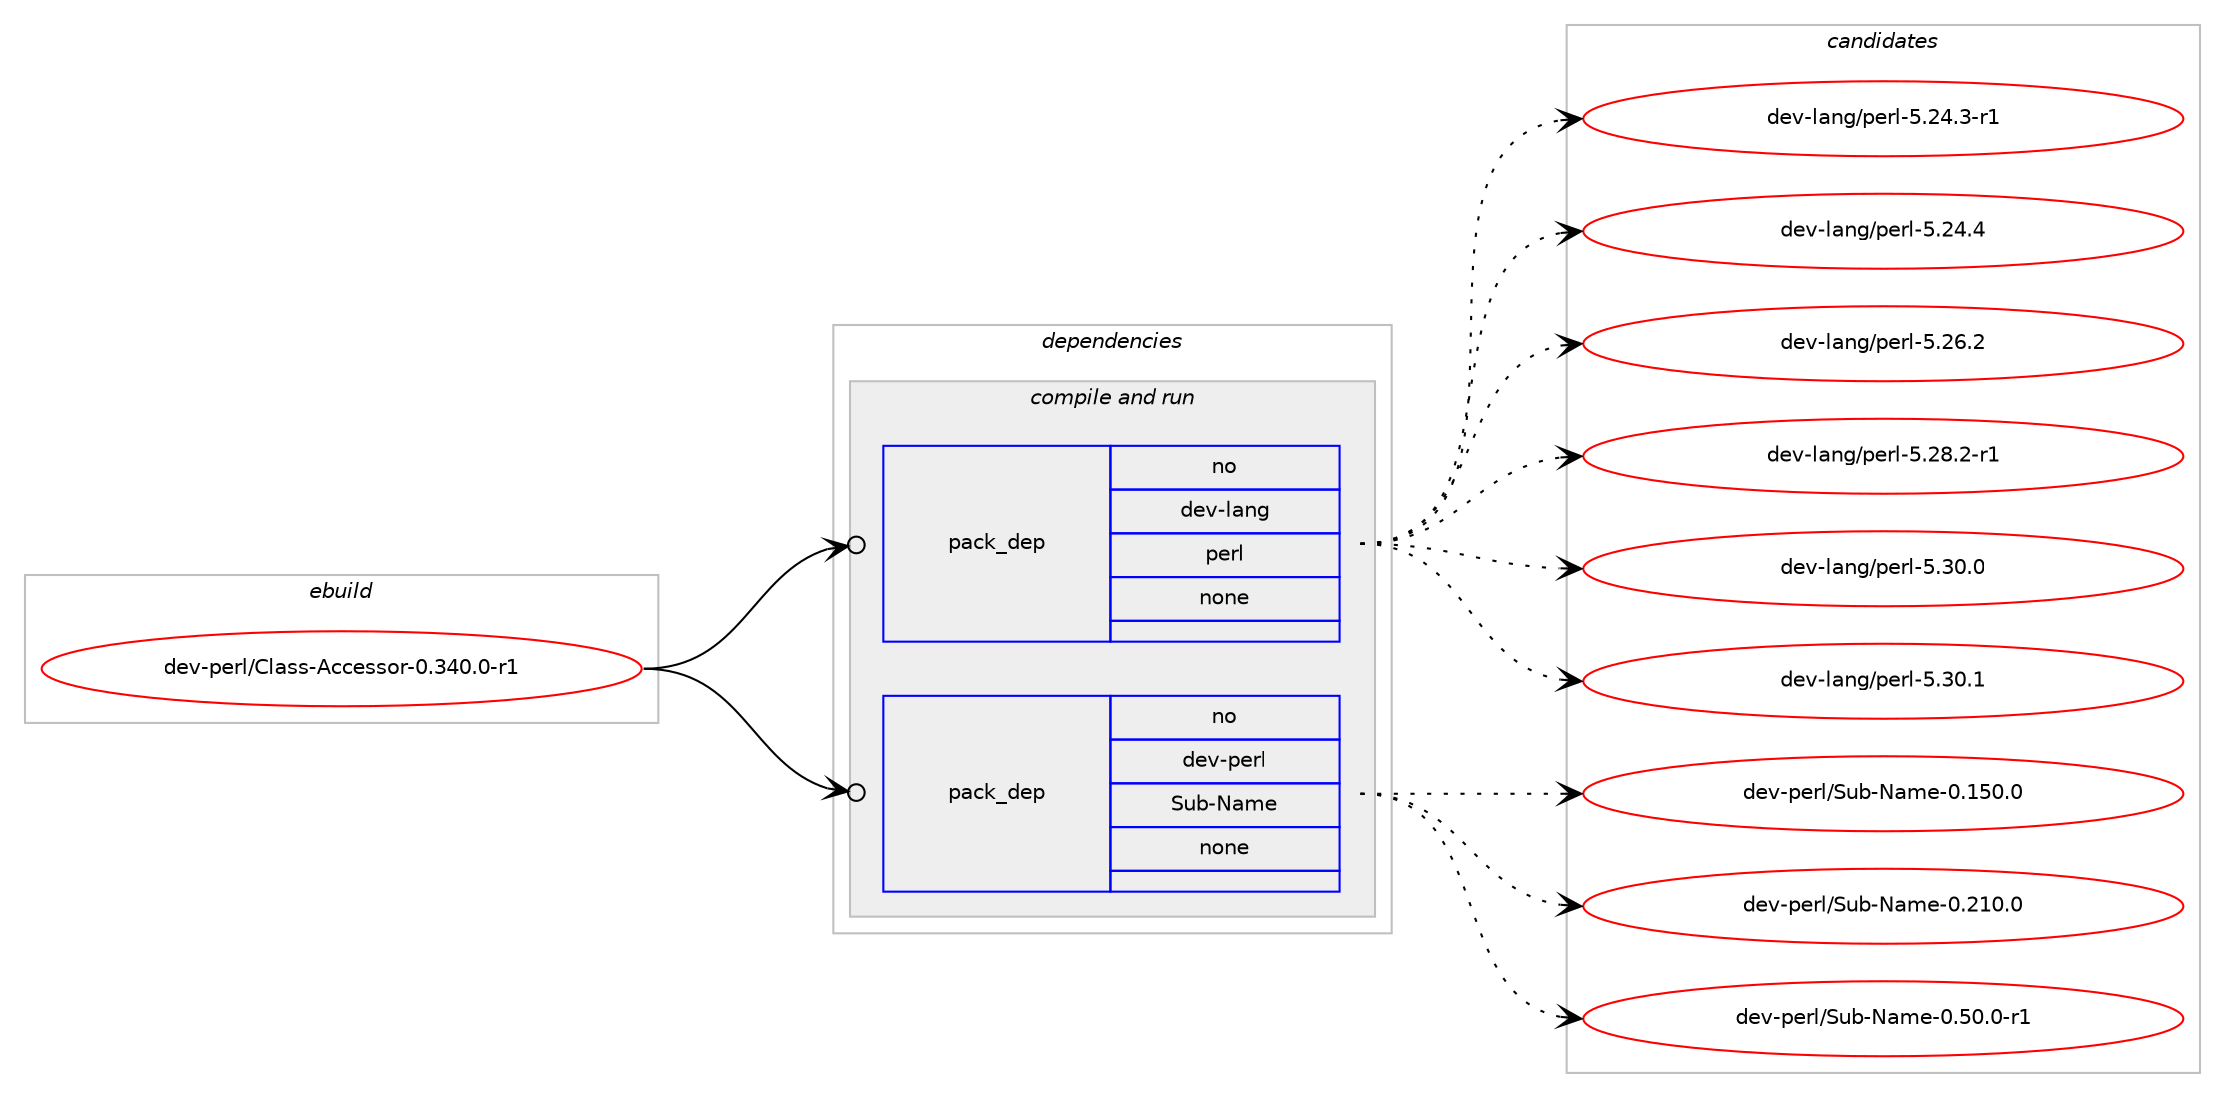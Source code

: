 digraph prolog {

# *************
# Graph options
# *************

newrank=true;
concentrate=true;
compound=true;
graph [rankdir=LR,fontname=Helvetica,fontsize=10,ranksep=1.5];#, ranksep=2.5, nodesep=0.2];
edge  [arrowhead=vee];
node  [fontname=Helvetica,fontsize=10];

# **********
# The ebuild
# **********

subgraph cluster_leftcol {
color=gray;
rank=same;
label=<<i>ebuild</i>>;
id [label="dev-perl/Class-Accessor-0.340.0-r1", color=red, width=4, href="../dev-perl/Class-Accessor-0.340.0-r1.svg"];
}

# ****************
# The dependencies
# ****************

subgraph cluster_midcol {
color=gray;
label=<<i>dependencies</i>>;
subgraph cluster_compile {
fillcolor="#eeeeee";
style=filled;
label=<<i>compile</i>>;
}
subgraph cluster_compileandrun {
fillcolor="#eeeeee";
style=filled;
label=<<i>compile and run</i>>;
subgraph pack429616 {
dependency574586 [label=<<TABLE BORDER="0" CELLBORDER="1" CELLSPACING="0" CELLPADDING="4" WIDTH="220"><TR><TD ROWSPAN="6" CELLPADDING="30">pack_dep</TD></TR><TR><TD WIDTH="110">no</TD></TR><TR><TD>dev-lang</TD></TR><TR><TD>perl</TD></TR><TR><TD>none</TD></TR><TR><TD></TD></TR></TABLE>>, shape=none, color=blue];
}
id:e -> dependency574586:w [weight=20,style="solid",arrowhead="odotvee"];
subgraph pack429617 {
dependency574587 [label=<<TABLE BORDER="0" CELLBORDER="1" CELLSPACING="0" CELLPADDING="4" WIDTH="220"><TR><TD ROWSPAN="6" CELLPADDING="30">pack_dep</TD></TR><TR><TD WIDTH="110">no</TD></TR><TR><TD>dev-perl</TD></TR><TR><TD>Sub-Name</TD></TR><TR><TD>none</TD></TR><TR><TD></TD></TR></TABLE>>, shape=none, color=blue];
}
id:e -> dependency574587:w [weight=20,style="solid",arrowhead="odotvee"];
}
subgraph cluster_run {
fillcolor="#eeeeee";
style=filled;
label=<<i>run</i>>;
}
}

# **************
# The candidates
# **************

subgraph cluster_choices {
rank=same;
color=gray;
label=<<i>candidates</i>>;

subgraph choice429616 {
color=black;
nodesep=1;
choice100101118451089711010347112101114108455346505246514511449 [label="dev-lang/perl-5.24.3-r1", color=red, width=4,href="../dev-lang/perl-5.24.3-r1.svg"];
choice10010111845108971101034711210111410845534650524652 [label="dev-lang/perl-5.24.4", color=red, width=4,href="../dev-lang/perl-5.24.4.svg"];
choice10010111845108971101034711210111410845534650544650 [label="dev-lang/perl-5.26.2", color=red, width=4,href="../dev-lang/perl-5.26.2.svg"];
choice100101118451089711010347112101114108455346505646504511449 [label="dev-lang/perl-5.28.2-r1", color=red, width=4,href="../dev-lang/perl-5.28.2-r1.svg"];
choice10010111845108971101034711210111410845534651484648 [label="dev-lang/perl-5.30.0", color=red, width=4,href="../dev-lang/perl-5.30.0.svg"];
choice10010111845108971101034711210111410845534651484649 [label="dev-lang/perl-5.30.1", color=red, width=4,href="../dev-lang/perl-5.30.1.svg"];
dependency574586:e -> choice100101118451089711010347112101114108455346505246514511449:w [style=dotted,weight="100"];
dependency574586:e -> choice10010111845108971101034711210111410845534650524652:w [style=dotted,weight="100"];
dependency574586:e -> choice10010111845108971101034711210111410845534650544650:w [style=dotted,weight="100"];
dependency574586:e -> choice100101118451089711010347112101114108455346505646504511449:w [style=dotted,weight="100"];
dependency574586:e -> choice10010111845108971101034711210111410845534651484648:w [style=dotted,weight="100"];
dependency574586:e -> choice10010111845108971101034711210111410845534651484649:w [style=dotted,weight="100"];
}
subgraph choice429617 {
color=black;
nodesep=1;
choice100101118451121011141084783117984578971091014548464953484648 [label="dev-perl/Sub-Name-0.150.0", color=red, width=4,href="../dev-perl/Sub-Name-0.150.0.svg"];
choice100101118451121011141084783117984578971091014548465049484648 [label="dev-perl/Sub-Name-0.210.0", color=red, width=4,href="../dev-perl/Sub-Name-0.210.0.svg"];
choice10010111845112101114108478311798457897109101454846534846484511449 [label="dev-perl/Sub-Name-0.50.0-r1", color=red, width=4,href="../dev-perl/Sub-Name-0.50.0-r1.svg"];
dependency574587:e -> choice100101118451121011141084783117984578971091014548464953484648:w [style=dotted,weight="100"];
dependency574587:e -> choice100101118451121011141084783117984578971091014548465049484648:w [style=dotted,weight="100"];
dependency574587:e -> choice10010111845112101114108478311798457897109101454846534846484511449:w [style=dotted,weight="100"];
}
}

}
